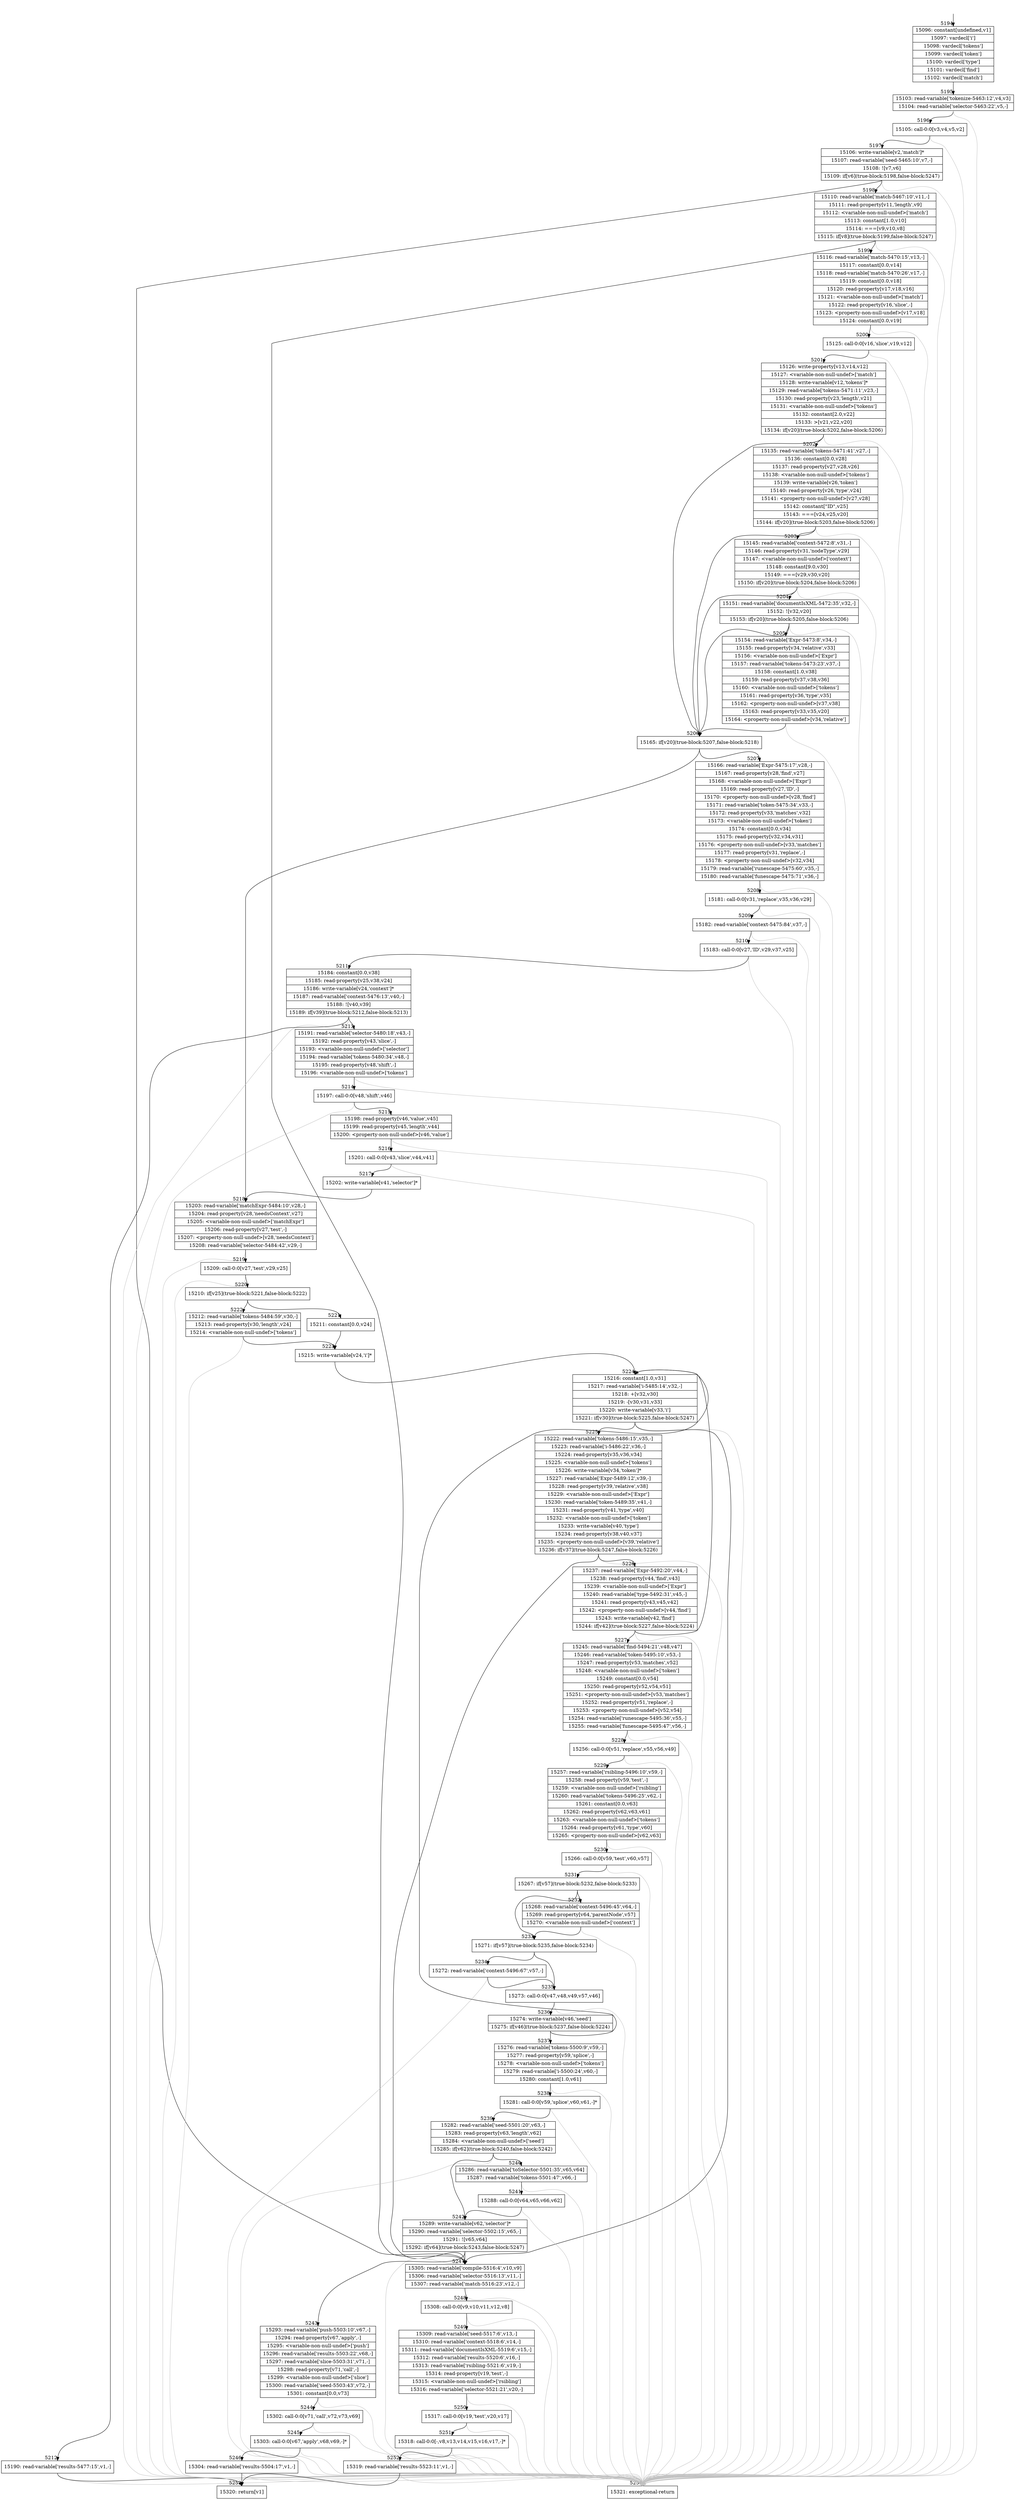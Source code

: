 digraph {
rankdir="TD"
BB_entry336[shape=none,label=""];
BB_entry336 -> BB5194 [tailport=s, headport=n, headlabel="    5194"]
BB5194 [shape=record label="{15096: constant[undefined,v1]|15097: vardecl['i']|15098: vardecl['tokens']|15099: vardecl['token']|15100: vardecl['type']|15101: vardecl['find']|15102: vardecl['match']}" ] 
BB5194 -> BB5195 [tailport=s, headport=n, headlabel="      5195"]
BB5195 [shape=record label="{15103: read-variable['tokenize-5463:12',v4,v3]|15104: read-variable['selector-5463:22',v5,-]}" ] 
BB5195 -> BB5196 [tailport=s, headport=n, headlabel="      5196"]
BB5195 -> BB5254 [tailport=s, headport=n, color=gray, headlabel="      5254"]
BB5196 [shape=record label="{15105: call-0:0[v3,v4,v5,v2]}" ] 
BB5196 -> BB5197 [tailport=s, headport=n, headlabel="      5197"]
BB5196 -> BB5254 [tailport=s, headport=n, color=gray]
BB5197 [shape=record label="{15106: write-variable[v2,'match']*|15107: read-variable['seed-5465:10',v7,-]|15108: ![v7,v6]|15109: if[v6](true-block:5198,false-block:5247)}" ] 
BB5197 -> BB5198 [tailport=s, headport=n, headlabel="      5198"]
BB5197 -> BB5247 [tailport=s, headport=n, headlabel="      5247"]
BB5197 -> BB5254 [tailport=s, headport=n, color=gray]
BB5198 [shape=record label="{15110: read-variable['match-5467:10',v11,-]|15111: read-property[v11,'length',v9]|15112: \<variable-non-null-undef\>['match']|15113: constant[1.0,v10]|15114: ===[v9,v10,v8]|15115: if[v8](true-block:5199,false-block:5247)}" ] 
BB5198 -> BB5199 [tailport=s, headport=n, headlabel="      5199"]
BB5198 -> BB5247 [tailport=s, headport=n]
BB5198 -> BB5254 [tailport=s, headport=n, color=gray]
BB5199 [shape=record label="{15116: read-variable['match-5470:15',v13,-]|15117: constant[0.0,v14]|15118: read-variable['match-5470:26',v17,-]|15119: constant[0.0,v18]|15120: read-property[v17,v18,v16]|15121: \<variable-non-null-undef\>['match']|15122: read-property[v16,'slice',-]|15123: \<property-non-null-undef\>[v17,v18]|15124: constant[0.0,v19]}" ] 
BB5199 -> BB5200 [tailport=s, headport=n, headlabel="      5200"]
BB5199 -> BB5254 [tailport=s, headport=n, color=gray]
BB5200 [shape=record label="{15125: call-0:0[v16,'slice',v19,v12]}" ] 
BB5200 -> BB5201 [tailport=s, headport=n, headlabel="      5201"]
BB5200 -> BB5254 [tailport=s, headport=n, color=gray]
BB5201 [shape=record label="{15126: write-property[v13,v14,v12]|15127: \<variable-non-null-undef\>['match']|15128: write-variable[v12,'tokens']*|15129: read-variable['tokens-5471:11',v23,-]|15130: read-property[v23,'length',v21]|15131: \<variable-non-null-undef\>['tokens']|15132: constant[2.0,v22]|15133: \>[v21,v22,v20]|15134: if[v20](true-block:5202,false-block:5206)}" ] 
BB5201 -> BB5206 [tailport=s, headport=n, headlabel="      5206"]
BB5201 -> BB5202 [tailport=s, headport=n, headlabel="      5202"]
BB5201 -> BB5254 [tailport=s, headport=n, color=gray]
BB5202 [shape=record label="{15135: read-variable['tokens-5471:41',v27,-]|15136: constant[0.0,v28]|15137: read-property[v27,v28,v26]|15138: \<variable-non-null-undef\>['tokens']|15139: write-variable[v26,'token']|15140: read-property[v26,'type',v24]|15141: \<property-non-null-undef\>[v27,v28]|15142: constant[\"ID\",v25]|15143: ===[v24,v25,v20]|15144: if[v20](true-block:5203,false-block:5206)}" ] 
BB5202 -> BB5206 [tailport=s, headport=n]
BB5202 -> BB5203 [tailport=s, headport=n, headlabel="      5203"]
BB5202 -> BB5254 [tailport=s, headport=n, color=gray]
BB5203 [shape=record label="{15145: read-variable['context-5472:8',v31,-]|15146: read-property[v31,'nodeType',v29]|15147: \<variable-non-null-undef\>['context']|15148: constant[9.0,v30]|15149: ===[v29,v30,v20]|15150: if[v20](true-block:5204,false-block:5206)}" ] 
BB5203 -> BB5206 [tailport=s, headport=n]
BB5203 -> BB5204 [tailport=s, headport=n, headlabel="      5204"]
BB5203 -> BB5254 [tailport=s, headport=n, color=gray]
BB5204 [shape=record label="{15151: read-variable['documentIsXML-5472:35',v32,-]|15152: ![v32,v20]|15153: if[v20](true-block:5205,false-block:5206)}" ] 
BB5204 -> BB5206 [tailport=s, headport=n]
BB5204 -> BB5205 [tailport=s, headport=n, headlabel="      5205"]
BB5204 -> BB5254 [tailport=s, headport=n, color=gray]
BB5205 [shape=record label="{15154: read-variable['Expr-5473:8',v34,-]|15155: read-property[v34,'relative',v33]|15156: \<variable-non-null-undef\>['Expr']|15157: read-variable['tokens-5473:23',v37,-]|15158: constant[1.0,v38]|15159: read-property[v37,v38,v36]|15160: \<variable-non-null-undef\>['tokens']|15161: read-property[v36,'type',v35]|15162: \<property-non-null-undef\>[v37,v38]|15163: read-property[v33,v35,v20]|15164: \<property-non-null-undef\>[v34,'relative']}" ] 
BB5205 -> BB5206 [tailport=s, headport=n]
BB5205 -> BB5254 [tailport=s, headport=n, color=gray]
BB5206 [shape=record label="{15165: if[v20](true-block:5207,false-block:5218)}" ] 
BB5206 -> BB5207 [tailport=s, headport=n, headlabel="      5207"]
BB5206 -> BB5218 [tailport=s, headport=n, headlabel="      5218"]
BB5207 [shape=record label="{15166: read-variable['Expr-5475:17',v28,-]|15167: read-property[v28,'find',v27]|15168: \<variable-non-null-undef\>['Expr']|15169: read-property[v27,'ID',-]|15170: \<property-non-null-undef\>[v28,'find']|15171: read-variable['token-5475:34',v33,-]|15172: read-property[v33,'matches',v32]|15173: \<variable-non-null-undef\>['token']|15174: constant[0.0,v34]|15175: read-property[v32,v34,v31]|15176: \<property-non-null-undef\>[v33,'matches']|15177: read-property[v31,'replace',-]|15178: \<property-non-null-undef\>[v32,v34]|15179: read-variable['runescape-5475:60',v35,-]|15180: read-variable['funescape-5475:71',v36,-]}" ] 
BB5207 -> BB5208 [tailport=s, headport=n, headlabel="      5208"]
BB5207 -> BB5254 [tailport=s, headport=n, color=gray]
BB5208 [shape=record label="{15181: call-0:0[v31,'replace',v35,v36,v29]}" ] 
BB5208 -> BB5209 [tailport=s, headport=n, headlabel="      5209"]
BB5208 -> BB5254 [tailport=s, headport=n, color=gray]
BB5209 [shape=record label="{15182: read-variable['context-5475:84',v37,-]}" ] 
BB5209 -> BB5210 [tailport=s, headport=n, headlabel="      5210"]
BB5209 -> BB5254 [tailport=s, headport=n, color=gray]
BB5210 [shape=record label="{15183: call-0:0[v27,'ID',v29,v37,v25]}" ] 
BB5210 -> BB5211 [tailport=s, headport=n, headlabel="      5211"]
BB5210 -> BB5254 [tailport=s, headport=n, color=gray]
BB5211 [shape=record label="{15184: constant[0.0,v38]|15185: read-property[v25,v38,v24]|15186: write-variable[v24,'context']*|15187: read-variable['context-5476:13',v40,-]|15188: ![v40,v39]|15189: if[v39](true-block:5212,false-block:5213)}" ] 
BB5211 -> BB5212 [tailport=s, headport=n, headlabel="      5212"]
BB5211 -> BB5213 [tailport=s, headport=n, headlabel="      5213"]
BB5211 -> BB5254 [tailport=s, headport=n, color=gray]
BB5212 [shape=record label="{15190: read-variable['results-5477:15',v1,-]}" ] 
BB5212 -> BB5253 [tailport=s, headport=n, headlabel="      5253"]
BB5212 -> BB5254 [tailport=s, headport=n, color=gray]
BB5213 [shape=record label="{15191: read-variable['selector-5480:18',v43,-]|15192: read-property[v43,'slice',-]|15193: \<variable-non-null-undef\>['selector']|15194: read-variable['tokens-5480:34',v48,-]|15195: read-property[v48,'shift',-]|15196: \<variable-non-null-undef\>['tokens']}" ] 
BB5213 -> BB5214 [tailport=s, headport=n, headlabel="      5214"]
BB5213 -> BB5254 [tailport=s, headport=n, color=gray]
BB5214 [shape=record label="{15197: call-0:0[v48,'shift',v46]}" ] 
BB5214 -> BB5215 [tailport=s, headport=n, headlabel="      5215"]
BB5214 -> BB5254 [tailport=s, headport=n, color=gray]
BB5215 [shape=record label="{15198: read-property[v46,'value',v45]|15199: read-property[v45,'length',v44]|15200: \<property-non-null-undef\>[v46,'value']}" ] 
BB5215 -> BB5216 [tailport=s, headport=n, headlabel="      5216"]
BB5215 -> BB5254 [tailport=s, headport=n, color=gray]
BB5216 [shape=record label="{15201: call-0:0[v43,'slice',v44,v41]}" ] 
BB5216 -> BB5217 [tailport=s, headport=n, headlabel="      5217"]
BB5216 -> BB5254 [tailport=s, headport=n, color=gray]
BB5217 [shape=record label="{15202: write-variable[v41,'selector']*}" ] 
BB5217 -> BB5218 [tailport=s, headport=n]
BB5218 [shape=record label="{15203: read-variable['matchExpr-5484:10',v28,-]|15204: read-property[v28,'needsContext',v27]|15205: \<variable-non-null-undef\>['matchExpr']|15206: read-property[v27,'test',-]|15207: \<property-non-null-undef\>[v28,'needsContext']|15208: read-variable['selector-5484:42',v29,-]}" ] 
BB5218 -> BB5219 [tailport=s, headport=n, headlabel="      5219"]
BB5218 -> BB5254 [tailport=s, headport=n, color=gray]
BB5219 [shape=record label="{15209: call-0:0[v27,'test',v29,v25]}" ] 
BB5219 -> BB5220 [tailport=s, headport=n, headlabel="      5220"]
BB5219 -> BB5254 [tailport=s, headport=n, color=gray]
BB5220 [shape=record label="{15210: if[v25](true-block:5221,false-block:5222)}" ] 
BB5220 -> BB5221 [tailport=s, headport=n, headlabel="      5221"]
BB5220 -> BB5222 [tailport=s, headport=n, headlabel="      5222"]
BB5221 [shape=record label="{15211: constant[0.0,v24]}" ] 
BB5221 -> BB5223 [tailport=s, headport=n, headlabel="      5223"]
BB5222 [shape=record label="{15212: read-variable['tokens-5484:59',v30,-]|15213: read-property[v30,'length',v24]|15214: \<variable-non-null-undef\>['tokens']}" ] 
BB5222 -> BB5223 [tailport=s, headport=n]
BB5222 -> BB5254 [tailport=s, headport=n, color=gray]
BB5223 [shape=record label="{15215: write-variable[v24,'i']*}" ] 
BB5223 -> BB5224 [tailport=s, headport=n, headlabel="      5224"]
BB5224 [shape=record label="{15216: constant[1.0,v31]|15217: read-variable['i-5485:14',v32,-]|15218: +[v32,v30]|15219: -[v30,v31,v33]|15220: write-variable[v33,'i']|15221: if[v30](true-block:5225,false-block:5247)}" ] 
BB5224 -> BB5225 [tailport=s, headport=n, headlabel="      5225"]
BB5224 -> BB5247 [tailport=s, headport=n]
BB5224 -> BB5254 [tailport=s, headport=n, color=gray]
BB5225 [shape=record label="{15222: read-variable['tokens-5486:15',v35,-]|15223: read-variable['i-5486:22',v36,-]|15224: read-property[v35,v36,v34]|15225: \<variable-non-null-undef\>['tokens']|15226: write-variable[v34,'token']*|15227: read-variable['Expr-5489:12',v39,-]|15228: read-property[v39,'relative',v38]|15229: \<variable-non-null-undef\>['Expr']|15230: read-variable['token-5489:35',v41,-]|15231: read-property[v41,'type',v40]|15232: \<variable-non-null-undef\>['token']|15233: write-variable[v40,'type']|15234: read-property[v38,v40,v37]|15235: \<property-non-null-undef\>[v39,'relative']|15236: if[v37](true-block:5247,false-block:5226)}" ] 
BB5225 -> BB5247 [tailport=s, headport=n]
BB5225 -> BB5226 [tailport=s, headport=n, headlabel="      5226"]
BB5225 -> BB5254 [tailport=s, headport=n, color=gray]
BB5226 [shape=record label="{15237: read-variable['Expr-5492:20',v44,-]|15238: read-property[v44,'find',v43]|15239: \<variable-non-null-undef\>['Expr']|15240: read-variable['type-5492:31',v45,-]|15241: read-property[v43,v45,v42]|15242: \<property-non-null-undef\>[v44,'find']|15243: write-variable[v42,'find']|15244: if[v42](true-block:5227,false-block:5224)}" ] 
BB5226 -> BB5227 [tailport=s, headport=n, headlabel="      5227"]
BB5226 -> BB5224 [tailport=s, headport=n]
BB5226 -> BB5254 [tailport=s, headport=n, color=gray]
BB5227 [shape=record label="{15245: read-variable['find-5494:21',v48,v47]|15246: read-variable['token-5495:10',v53,-]|15247: read-property[v53,'matches',v52]|15248: \<variable-non-null-undef\>['token']|15249: constant[0.0,v54]|15250: read-property[v52,v54,v51]|15251: \<property-non-null-undef\>[v53,'matches']|15252: read-property[v51,'replace',-]|15253: \<property-non-null-undef\>[v52,v54]|15254: read-variable['runescape-5495:36',v55,-]|15255: read-variable['funescape-5495:47',v56,-]}" ] 
BB5227 -> BB5228 [tailport=s, headport=n, headlabel="      5228"]
BB5227 -> BB5254 [tailport=s, headport=n, color=gray]
BB5228 [shape=record label="{15256: call-0:0[v51,'replace',v55,v56,v49]}" ] 
BB5228 -> BB5229 [tailport=s, headport=n, headlabel="      5229"]
BB5228 -> BB5254 [tailport=s, headport=n, color=gray]
BB5229 [shape=record label="{15257: read-variable['rsibling-5496:10',v59,-]|15258: read-property[v59,'test',-]|15259: \<variable-non-null-undef\>['rsibling']|15260: read-variable['tokens-5496:25',v62,-]|15261: constant[0.0,v63]|15262: read-property[v62,v63,v61]|15263: \<variable-non-null-undef\>['tokens']|15264: read-property[v61,'type',v60]|15265: \<property-non-null-undef\>[v62,v63]}" ] 
BB5229 -> BB5230 [tailport=s, headport=n, headlabel="      5230"]
BB5229 -> BB5254 [tailport=s, headport=n, color=gray]
BB5230 [shape=record label="{15266: call-0:0[v59,'test',v60,v57]}" ] 
BB5230 -> BB5231 [tailport=s, headport=n, headlabel="      5231"]
BB5230 -> BB5254 [tailport=s, headport=n, color=gray]
BB5231 [shape=record label="{15267: if[v57](true-block:5232,false-block:5233)}" ] 
BB5231 -> BB5233 [tailport=s, headport=n, headlabel="      5233"]
BB5231 -> BB5232 [tailport=s, headport=n, headlabel="      5232"]
BB5232 [shape=record label="{15268: read-variable['context-5496:45',v64,-]|15269: read-property[v64,'parentNode',v57]|15270: \<variable-non-null-undef\>['context']}" ] 
BB5232 -> BB5233 [tailport=s, headport=n]
BB5232 -> BB5254 [tailport=s, headport=n, color=gray]
BB5233 [shape=record label="{15271: if[v57](true-block:5235,false-block:5234)}" ] 
BB5233 -> BB5235 [tailport=s, headport=n, headlabel="      5235"]
BB5233 -> BB5234 [tailport=s, headport=n, headlabel="      5234"]
BB5234 [shape=record label="{15272: read-variable['context-5496:67',v57,-]}" ] 
BB5234 -> BB5235 [tailport=s, headport=n]
BB5234 -> BB5254 [tailport=s, headport=n, color=gray]
BB5235 [shape=record label="{15273: call-0:0[v47,v48,v49,v57,v46]}" ] 
BB5235 -> BB5236 [tailport=s, headport=n, headlabel="      5236"]
BB5235 -> BB5254 [tailport=s, headport=n, color=gray]
BB5236 [shape=record label="{15274: write-variable[v46,'seed']|15275: if[v46](true-block:5237,false-block:5224)}" ] 
BB5236 -> BB5237 [tailport=s, headport=n, headlabel="      5237"]
BB5236 -> BB5224 [tailport=s, headport=n]
BB5237 [shape=record label="{15276: read-variable['tokens-5500:9',v59,-]|15277: read-property[v59,'splice',-]|15278: \<variable-non-null-undef\>['tokens']|15279: read-variable['i-5500:24',v60,-]|15280: constant[1.0,v61]}" ] 
BB5237 -> BB5238 [tailport=s, headport=n, headlabel="      5238"]
BB5237 -> BB5254 [tailport=s, headport=n, color=gray]
BB5238 [shape=record label="{15281: call-0:0[v59,'splice',v60,v61,-]*}" ] 
BB5238 -> BB5239 [tailport=s, headport=n, headlabel="      5239"]
BB5238 -> BB5254 [tailport=s, headport=n, color=gray]
BB5239 [shape=record label="{15282: read-variable['seed-5501:20',v63,-]|15283: read-property[v63,'length',v62]|15284: \<variable-non-null-undef\>['seed']|15285: if[v62](true-block:5240,false-block:5242)}" ] 
BB5239 -> BB5242 [tailport=s, headport=n, headlabel="      5242"]
BB5239 -> BB5240 [tailport=s, headport=n, headlabel="      5240"]
BB5239 -> BB5254 [tailport=s, headport=n, color=gray]
BB5240 [shape=record label="{15286: read-variable['toSelector-5501:35',v65,v64]|15287: read-variable['tokens-5501:47',v66,-]}" ] 
BB5240 -> BB5241 [tailport=s, headport=n, headlabel="      5241"]
BB5240 -> BB5254 [tailport=s, headport=n, color=gray]
BB5241 [shape=record label="{15288: call-0:0[v64,v65,v66,v62]}" ] 
BB5241 -> BB5242 [tailport=s, headport=n]
BB5241 -> BB5254 [tailport=s, headport=n, color=gray]
BB5242 [shape=record label="{15289: write-variable[v62,'selector']*|15290: read-variable['selector-5502:15',v65,-]|15291: ![v65,v64]|15292: if[v64](true-block:5243,false-block:5247)}" ] 
BB5242 -> BB5243 [tailport=s, headport=n, headlabel="      5243"]
BB5242 -> BB5247 [tailport=s, headport=n]
BB5242 -> BB5254 [tailport=s, headport=n, color=gray]
BB5243 [shape=record label="{15293: read-variable['push-5503:10',v67,-]|15294: read-property[v67,'apply',-]|15295: \<variable-non-null-undef\>['push']|15296: read-variable['results-5503:22',v68,-]|15297: read-variable['slice-5503:31',v71,-]|15298: read-property[v71,'call',-]|15299: \<variable-non-null-undef\>['slice']|15300: read-variable['seed-5503:43',v72,-]|15301: constant[0.0,v73]}" ] 
BB5243 -> BB5244 [tailport=s, headport=n, headlabel="      5244"]
BB5243 -> BB5254 [tailport=s, headport=n, color=gray]
BB5244 [shape=record label="{15302: call-0:0[v71,'call',v72,v73,v69]}" ] 
BB5244 -> BB5245 [tailport=s, headport=n, headlabel="      5245"]
BB5244 -> BB5254 [tailport=s, headport=n, color=gray]
BB5245 [shape=record label="{15303: call-0:0[v67,'apply',v68,v69,-]*}" ] 
BB5245 -> BB5246 [tailport=s, headport=n, headlabel="      5246"]
BB5245 -> BB5254 [tailport=s, headport=n, color=gray]
BB5246 [shape=record label="{15304: read-variable['results-5504:17',v1,-]}" ] 
BB5246 -> BB5253 [tailport=s, headport=n]
BB5246 -> BB5254 [tailport=s, headport=n, color=gray]
BB5247 [shape=record label="{15305: read-variable['compile-5516:4',v10,v9]|15306: read-variable['selector-5516:13',v11,-]|15307: read-variable['match-5516:23',v12,-]}" ] 
BB5247 -> BB5248 [tailport=s, headport=n, headlabel="      5248"]
BB5247 -> BB5254 [tailport=s, headport=n, color=gray]
BB5248 [shape=record label="{15308: call-0:0[v9,v10,v11,v12,v8]}" ] 
BB5248 -> BB5249 [tailport=s, headport=n, headlabel="      5249"]
BB5248 -> BB5254 [tailport=s, headport=n, color=gray]
BB5249 [shape=record label="{15309: read-variable['seed-5517:6',v13,-]|15310: read-variable['context-5518:6',v14,-]|15311: read-variable['documentIsXML-5519:6',v15,-]|15312: read-variable['results-5520:6',v16,-]|15313: read-variable['rsibling-5521:6',v19,-]|15314: read-property[v19,'test',-]|15315: \<variable-non-null-undef\>['rsibling']|15316: read-variable['selector-5521:21',v20,-]}" ] 
BB5249 -> BB5250 [tailport=s, headport=n, headlabel="      5250"]
BB5249 -> BB5254 [tailport=s, headport=n, color=gray]
BB5250 [shape=record label="{15317: call-0:0[v19,'test',v20,v17]}" ] 
BB5250 -> BB5251 [tailport=s, headport=n, headlabel="      5251"]
BB5250 -> BB5254 [tailport=s, headport=n, color=gray]
BB5251 [shape=record label="{15318: call-0:0[-,v8,v13,v14,v15,v16,v17,-]*}" ] 
BB5251 -> BB5252 [tailport=s, headport=n, headlabel="      5252"]
BB5251 -> BB5254 [tailport=s, headport=n, color=gray]
BB5252 [shape=record label="{15319: read-variable['results-5523:11',v1,-]}" ] 
BB5252 -> BB5253 [tailport=s, headport=n]
BB5252 -> BB5254 [tailport=s, headport=n, color=gray]
BB5253 [shape=record label="{15320: return[v1]}" ] 
BB5254 [shape=record label="{15321: exceptional-return}" ] 
}
